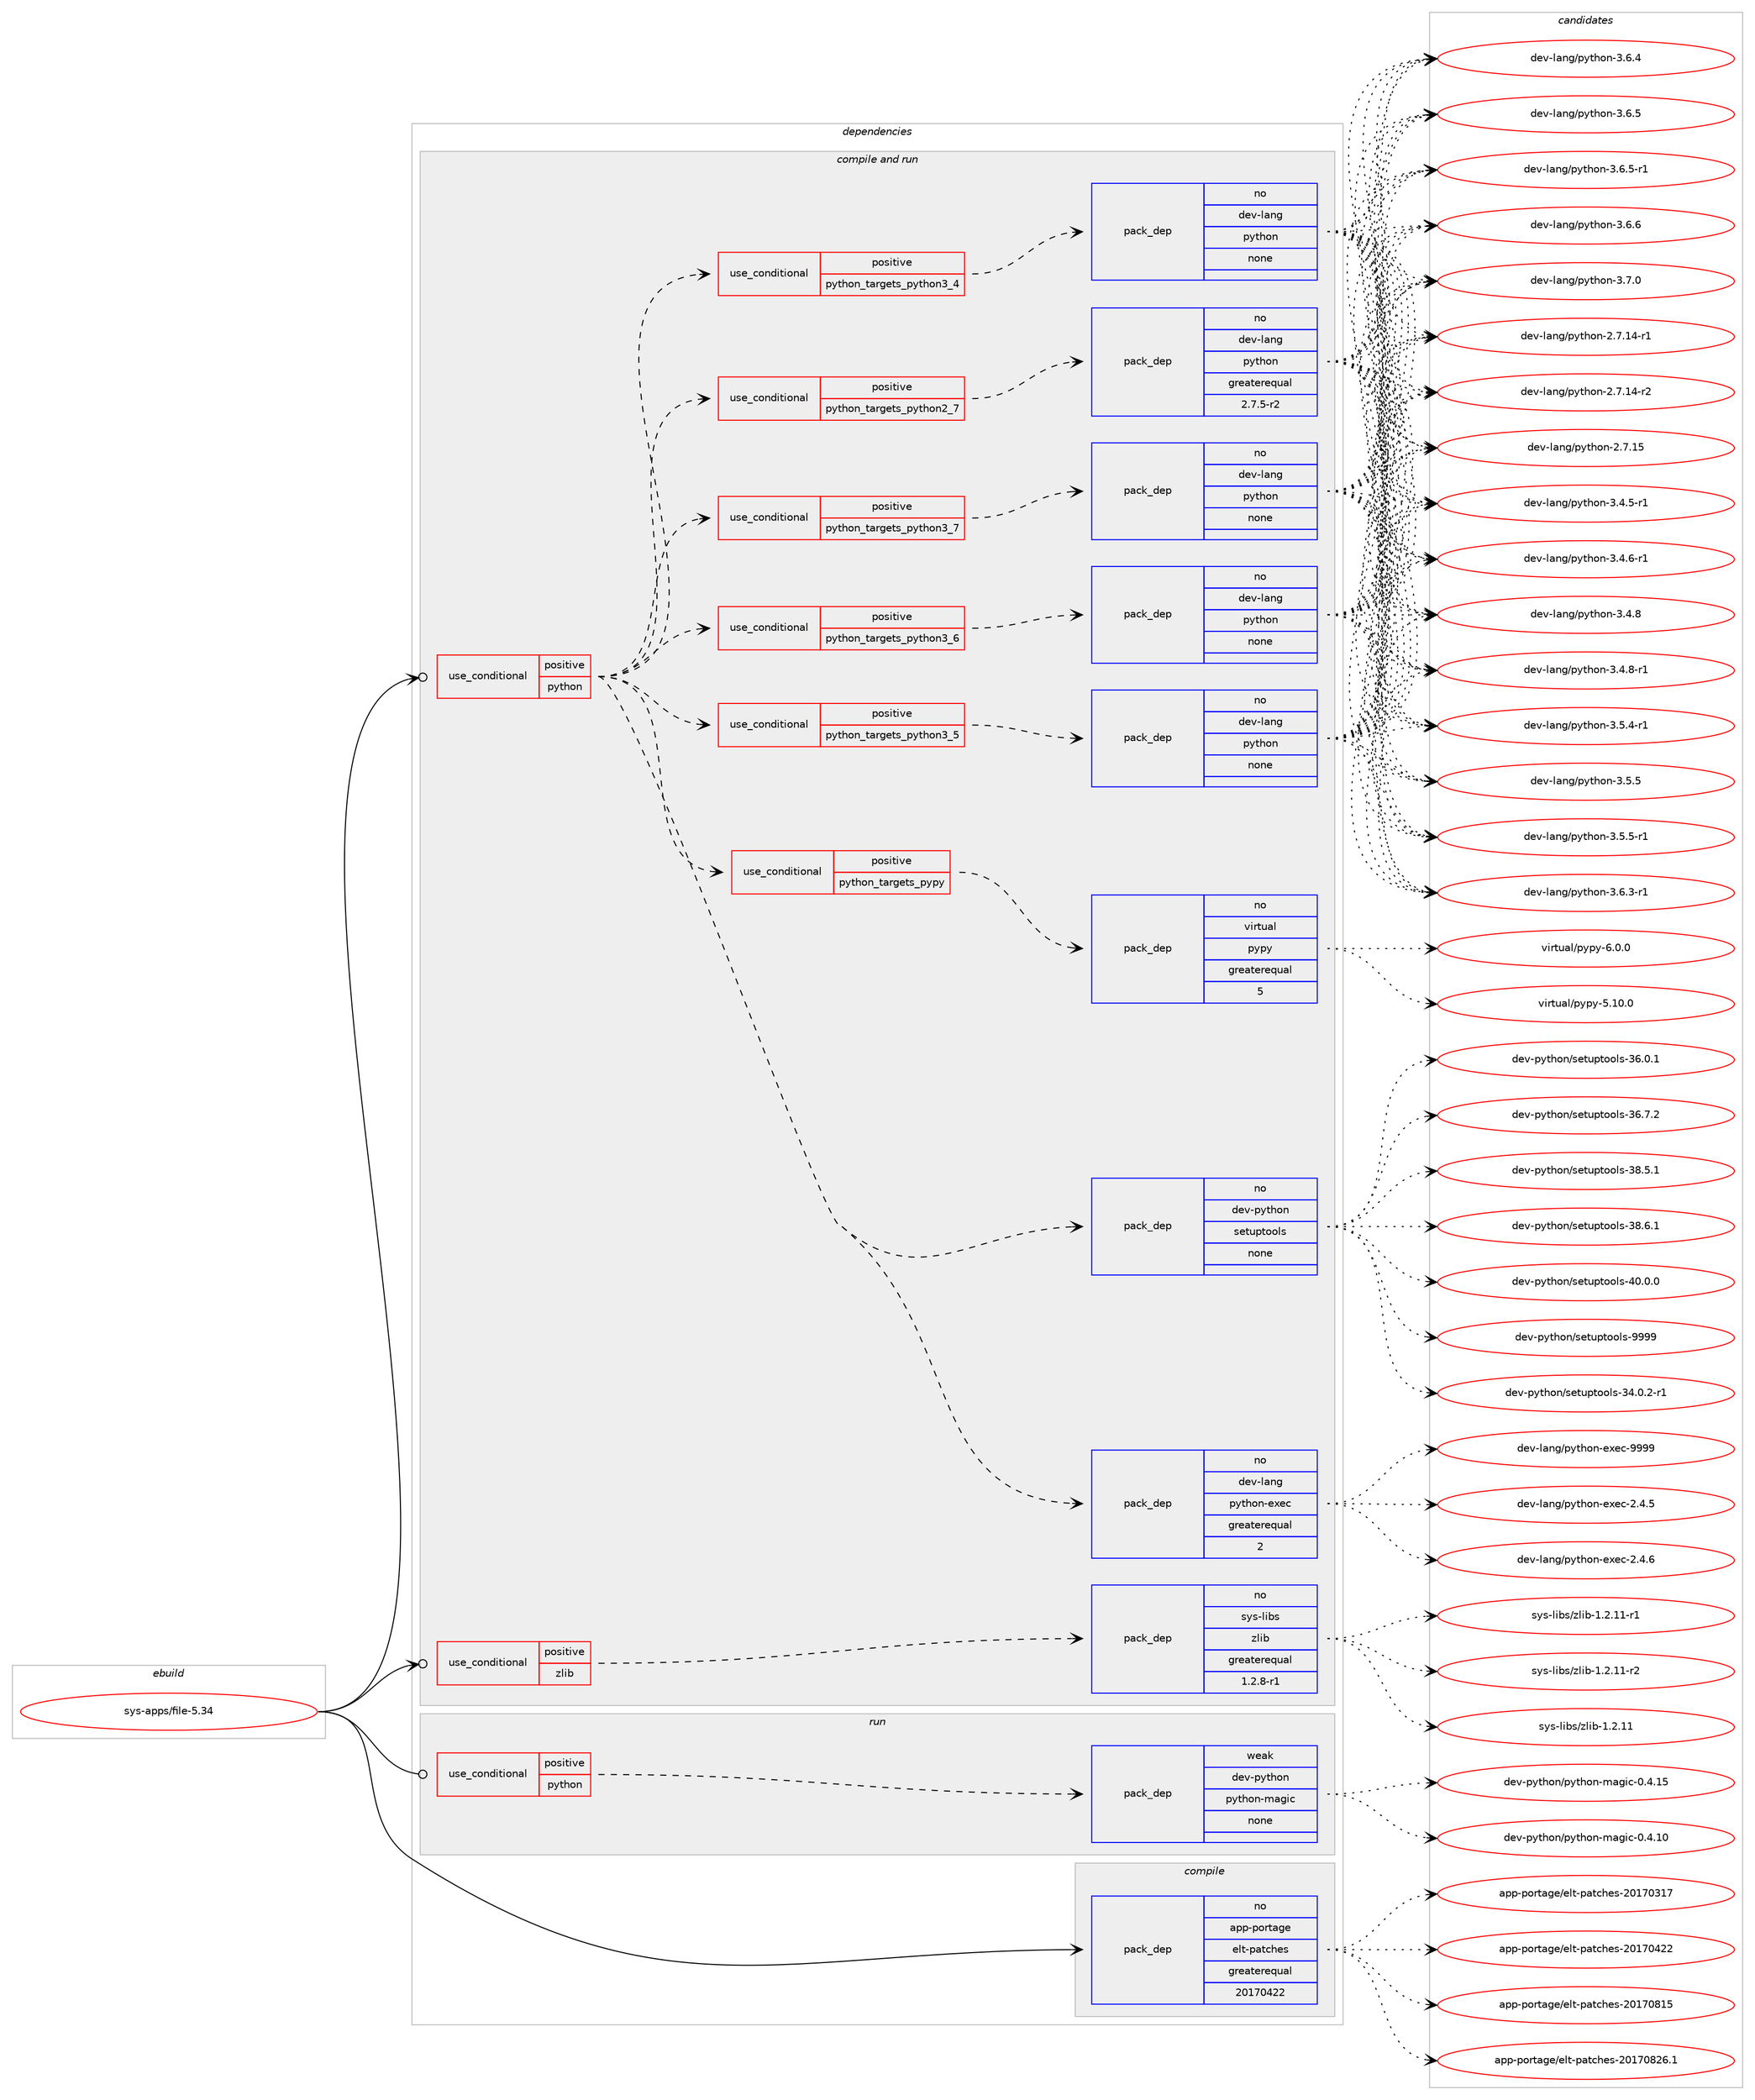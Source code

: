 digraph prolog {

# *************
# Graph options
# *************

newrank=true;
concentrate=true;
compound=true;
graph [rankdir=LR,fontname=Helvetica,fontsize=10,ranksep=1.5];#, ranksep=2.5, nodesep=0.2];
edge  [arrowhead=vee];
node  [fontname=Helvetica,fontsize=10];

# **********
# The ebuild
# **********

subgraph cluster_leftcol {
color=gray;
rank=same;
label=<<i>ebuild</i>>;
id [label="sys-apps/file-5.34", color=red, width=4, href="../sys-apps/file-5.34.svg"];
}

# ****************
# The dependencies
# ****************

subgraph cluster_midcol {
color=gray;
label=<<i>dependencies</i>>;
subgraph cluster_compile {
fillcolor="#eeeeee";
style=filled;
label=<<i>compile</i>>;
subgraph pack2005 {
dependency2363 [label=<<TABLE BORDER="0" CELLBORDER="1" CELLSPACING="0" CELLPADDING="4" WIDTH="220"><TR><TD ROWSPAN="6" CELLPADDING="30">pack_dep</TD></TR><TR><TD WIDTH="110">no</TD></TR><TR><TD>app-portage</TD></TR><TR><TD>elt-patches</TD></TR><TR><TD>greaterequal</TD></TR><TR><TD>20170422</TD></TR></TABLE>>, shape=none, color=blue];
}
id:e -> dependency2363:w [weight=20,style="solid",arrowhead="vee"];
}
subgraph cluster_compileandrun {
fillcolor="#eeeeee";
style=filled;
label=<<i>compile and run</i>>;
subgraph cond322 {
dependency2364 [label=<<TABLE BORDER="0" CELLBORDER="1" CELLSPACING="0" CELLPADDING="4"><TR><TD ROWSPAN="3" CELLPADDING="10">use_conditional</TD></TR><TR><TD>positive</TD></TR><TR><TD>python</TD></TR></TABLE>>, shape=none, color=red];
subgraph cond323 {
dependency2365 [label=<<TABLE BORDER="0" CELLBORDER="1" CELLSPACING="0" CELLPADDING="4"><TR><TD ROWSPAN="3" CELLPADDING="10">use_conditional</TD></TR><TR><TD>positive</TD></TR><TR><TD>python_targets_pypy</TD></TR></TABLE>>, shape=none, color=red];
subgraph pack2006 {
dependency2366 [label=<<TABLE BORDER="0" CELLBORDER="1" CELLSPACING="0" CELLPADDING="4" WIDTH="220"><TR><TD ROWSPAN="6" CELLPADDING="30">pack_dep</TD></TR><TR><TD WIDTH="110">no</TD></TR><TR><TD>virtual</TD></TR><TR><TD>pypy</TD></TR><TR><TD>greaterequal</TD></TR><TR><TD>5</TD></TR></TABLE>>, shape=none, color=blue];
}
dependency2365:e -> dependency2366:w [weight=20,style="dashed",arrowhead="vee"];
}
dependency2364:e -> dependency2365:w [weight=20,style="dashed",arrowhead="vee"];
subgraph cond324 {
dependency2367 [label=<<TABLE BORDER="0" CELLBORDER="1" CELLSPACING="0" CELLPADDING="4"><TR><TD ROWSPAN="3" CELLPADDING="10">use_conditional</TD></TR><TR><TD>positive</TD></TR><TR><TD>python_targets_python2_7</TD></TR></TABLE>>, shape=none, color=red];
subgraph pack2007 {
dependency2368 [label=<<TABLE BORDER="0" CELLBORDER="1" CELLSPACING="0" CELLPADDING="4" WIDTH="220"><TR><TD ROWSPAN="6" CELLPADDING="30">pack_dep</TD></TR><TR><TD WIDTH="110">no</TD></TR><TR><TD>dev-lang</TD></TR><TR><TD>python</TD></TR><TR><TD>greaterequal</TD></TR><TR><TD>2.7.5-r2</TD></TR></TABLE>>, shape=none, color=blue];
}
dependency2367:e -> dependency2368:w [weight=20,style="dashed",arrowhead="vee"];
}
dependency2364:e -> dependency2367:w [weight=20,style="dashed",arrowhead="vee"];
subgraph cond325 {
dependency2369 [label=<<TABLE BORDER="0" CELLBORDER="1" CELLSPACING="0" CELLPADDING="4"><TR><TD ROWSPAN="3" CELLPADDING="10">use_conditional</TD></TR><TR><TD>positive</TD></TR><TR><TD>python_targets_python3_4</TD></TR></TABLE>>, shape=none, color=red];
subgraph pack2008 {
dependency2370 [label=<<TABLE BORDER="0" CELLBORDER="1" CELLSPACING="0" CELLPADDING="4" WIDTH="220"><TR><TD ROWSPAN="6" CELLPADDING="30">pack_dep</TD></TR><TR><TD WIDTH="110">no</TD></TR><TR><TD>dev-lang</TD></TR><TR><TD>python</TD></TR><TR><TD>none</TD></TR><TR><TD></TD></TR></TABLE>>, shape=none, color=blue];
}
dependency2369:e -> dependency2370:w [weight=20,style="dashed",arrowhead="vee"];
}
dependency2364:e -> dependency2369:w [weight=20,style="dashed",arrowhead="vee"];
subgraph cond326 {
dependency2371 [label=<<TABLE BORDER="0" CELLBORDER="1" CELLSPACING="0" CELLPADDING="4"><TR><TD ROWSPAN="3" CELLPADDING="10">use_conditional</TD></TR><TR><TD>positive</TD></TR><TR><TD>python_targets_python3_5</TD></TR></TABLE>>, shape=none, color=red];
subgraph pack2009 {
dependency2372 [label=<<TABLE BORDER="0" CELLBORDER="1" CELLSPACING="0" CELLPADDING="4" WIDTH="220"><TR><TD ROWSPAN="6" CELLPADDING="30">pack_dep</TD></TR><TR><TD WIDTH="110">no</TD></TR><TR><TD>dev-lang</TD></TR><TR><TD>python</TD></TR><TR><TD>none</TD></TR><TR><TD></TD></TR></TABLE>>, shape=none, color=blue];
}
dependency2371:e -> dependency2372:w [weight=20,style="dashed",arrowhead="vee"];
}
dependency2364:e -> dependency2371:w [weight=20,style="dashed",arrowhead="vee"];
subgraph cond327 {
dependency2373 [label=<<TABLE BORDER="0" CELLBORDER="1" CELLSPACING="0" CELLPADDING="4"><TR><TD ROWSPAN="3" CELLPADDING="10">use_conditional</TD></TR><TR><TD>positive</TD></TR><TR><TD>python_targets_python3_6</TD></TR></TABLE>>, shape=none, color=red];
subgraph pack2010 {
dependency2374 [label=<<TABLE BORDER="0" CELLBORDER="1" CELLSPACING="0" CELLPADDING="4" WIDTH="220"><TR><TD ROWSPAN="6" CELLPADDING="30">pack_dep</TD></TR><TR><TD WIDTH="110">no</TD></TR><TR><TD>dev-lang</TD></TR><TR><TD>python</TD></TR><TR><TD>none</TD></TR><TR><TD></TD></TR></TABLE>>, shape=none, color=blue];
}
dependency2373:e -> dependency2374:w [weight=20,style="dashed",arrowhead="vee"];
}
dependency2364:e -> dependency2373:w [weight=20,style="dashed",arrowhead="vee"];
subgraph cond328 {
dependency2375 [label=<<TABLE BORDER="0" CELLBORDER="1" CELLSPACING="0" CELLPADDING="4"><TR><TD ROWSPAN="3" CELLPADDING="10">use_conditional</TD></TR><TR><TD>positive</TD></TR><TR><TD>python_targets_python3_7</TD></TR></TABLE>>, shape=none, color=red];
subgraph pack2011 {
dependency2376 [label=<<TABLE BORDER="0" CELLBORDER="1" CELLSPACING="0" CELLPADDING="4" WIDTH="220"><TR><TD ROWSPAN="6" CELLPADDING="30">pack_dep</TD></TR><TR><TD WIDTH="110">no</TD></TR><TR><TD>dev-lang</TD></TR><TR><TD>python</TD></TR><TR><TD>none</TD></TR><TR><TD></TD></TR></TABLE>>, shape=none, color=blue];
}
dependency2375:e -> dependency2376:w [weight=20,style="dashed",arrowhead="vee"];
}
dependency2364:e -> dependency2375:w [weight=20,style="dashed",arrowhead="vee"];
subgraph pack2012 {
dependency2377 [label=<<TABLE BORDER="0" CELLBORDER="1" CELLSPACING="0" CELLPADDING="4" WIDTH="220"><TR><TD ROWSPAN="6" CELLPADDING="30">pack_dep</TD></TR><TR><TD WIDTH="110">no</TD></TR><TR><TD>dev-lang</TD></TR><TR><TD>python-exec</TD></TR><TR><TD>greaterequal</TD></TR><TR><TD>2</TD></TR></TABLE>>, shape=none, color=blue];
}
dependency2364:e -> dependency2377:w [weight=20,style="dashed",arrowhead="vee"];
subgraph pack2013 {
dependency2378 [label=<<TABLE BORDER="0" CELLBORDER="1" CELLSPACING="0" CELLPADDING="4" WIDTH="220"><TR><TD ROWSPAN="6" CELLPADDING="30">pack_dep</TD></TR><TR><TD WIDTH="110">no</TD></TR><TR><TD>dev-python</TD></TR><TR><TD>setuptools</TD></TR><TR><TD>none</TD></TR><TR><TD></TD></TR></TABLE>>, shape=none, color=blue];
}
dependency2364:e -> dependency2378:w [weight=20,style="dashed",arrowhead="vee"];
}
id:e -> dependency2364:w [weight=20,style="solid",arrowhead="odotvee"];
subgraph cond329 {
dependency2379 [label=<<TABLE BORDER="0" CELLBORDER="1" CELLSPACING="0" CELLPADDING="4"><TR><TD ROWSPAN="3" CELLPADDING="10">use_conditional</TD></TR><TR><TD>positive</TD></TR><TR><TD>zlib</TD></TR></TABLE>>, shape=none, color=red];
subgraph pack2014 {
dependency2380 [label=<<TABLE BORDER="0" CELLBORDER="1" CELLSPACING="0" CELLPADDING="4" WIDTH="220"><TR><TD ROWSPAN="6" CELLPADDING="30">pack_dep</TD></TR><TR><TD WIDTH="110">no</TD></TR><TR><TD>sys-libs</TD></TR><TR><TD>zlib</TD></TR><TR><TD>greaterequal</TD></TR><TR><TD>1.2.8-r1</TD></TR></TABLE>>, shape=none, color=blue];
}
dependency2379:e -> dependency2380:w [weight=20,style="dashed",arrowhead="vee"];
}
id:e -> dependency2379:w [weight=20,style="solid",arrowhead="odotvee"];
}
subgraph cluster_run {
fillcolor="#eeeeee";
style=filled;
label=<<i>run</i>>;
subgraph cond330 {
dependency2381 [label=<<TABLE BORDER="0" CELLBORDER="1" CELLSPACING="0" CELLPADDING="4"><TR><TD ROWSPAN="3" CELLPADDING="10">use_conditional</TD></TR><TR><TD>positive</TD></TR><TR><TD>python</TD></TR></TABLE>>, shape=none, color=red];
subgraph pack2015 {
dependency2382 [label=<<TABLE BORDER="0" CELLBORDER="1" CELLSPACING="0" CELLPADDING="4" WIDTH="220"><TR><TD ROWSPAN="6" CELLPADDING="30">pack_dep</TD></TR><TR><TD WIDTH="110">weak</TD></TR><TR><TD>dev-python</TD></TR><TR><TD>python-magic</TD></TR><TR><TD>none</TD></TR><TR><TD></TD></TR></TABLE>>, shape=none, color=blue];
}
dependency2381:e -> dependency2382:w [weight=20,style="dashed",arrowhead="vee"];
}
id:e -> dependency2381:w [weight=20,style="solid",arrowhead="odot"];
}
}

# **************
# The candidates
# **************

subgraph cluster_choices {
rank=same;
color=gray;
label=<<i>candidates</i>>;

subgraph choice2005 {
color=black;
nodesep=1;
choice97112112451121111141169710310147101108116451129711699104101115455048495548514955 [label="app-portage/elt-patches-20170317", color=red, width=4,href="../app-portage/elt-patches-20170317.svg"];
choice97112112451121111141169710310147101108116451129711699104101115455048495548525050 [label="app-portage/elt-patches-20170422", color=red, width=4,href="../app-portage/elt-patches-20170422.svg"];
choice97112112451121111141169710310147101108116451129711699104101115455048495548564953 [label="app-portage/elt-patches-20170815", color=red, width=4,href="../app-portage/elt-patches-20170815.svg"];
choice971121124511211111411697103101471011081164511297116991041011154550484955485650544649 [label="app-portage/elt-patches-20170826.1", color=red, width=4,href="../app-portage/elt-patches-20170826.1.svg"];
dependency2363:e -> choice97112112451121111141169710310147101108116451129711699104101115455048495548514955:w [style=dotted,weight="100"];
dependency2363:e -> choice97112112451121111141169710310147101108116451129711699104101115455048495548525050:w [style=dotted,weight="100"];
dependency2363:e -> choice97112112451121111141169710310147101108116451129711699104101115455048495548564953:w [style=dotted,weight="100"];
dependency2363:e -> choice971121124511211111411697103101471011081164511297116991041011154550484955485650544649:w [style=dotted,weight="100"];
}
subgraph choice2006 {
color=black;
nodesep=1;
choice118105114116117971084711212111212145534649484648 [label="virtual/pypy-5.10.0", color=red, width=4,href="../virtual/pypy-5.10.0.svg"];
choice1181051141161179710847112121112121455446484648 [label="virtual/pypy-6.0.0", color=red, width=4,href="../virtual/pypy-6.0.0.svg"];
dependency2366:e -> choice118105114116117971084711212111212145534649484648:w [style=dotted,weight="100"];
dependency2366:e -> choice1181051141161179710847112121112121455446484648:w [style=dotted,weight="100"];
}
subgraph choice2007 {
color=black;
nodesep=1;
choice100101118451089711010347112121116104111110455046554649524511449 [label="dev-lang/python-2.7.14-r1", color=red, width=4,href="../dev-lang/python-2.7.14-r1.svg"];
choice100101118451089711010347112121116104111110455046554649524511450 [label="dev-lang/python-2.7.14-r2", color=red, width=4,href="../dev-lang/python-2.7.14-r2.svg"];
choice10010111845108971101034711212111610411111045504655464953 [label="dev-lang/python-2.7.15", color=red, width=4,href="../dev-lang/python-2.7.15.svg"];
choice1001011184510897110103471121211161041111104551465246534511449 [label="dev-lang/python-3.4.5-r1", color=red, width=4,href="../dev-lang/python-3.4.5-r1.svg"];
choice1001011184510897110103471121211161041111104551465246544511449 [label="dev-lang/python-3.4.6-r1", color=red, width=4,href="../dev-lang/python-3.4.6-r1.svg"];
choice100101118451089711010347112121116104111110455146524656 [label="dev-lang/python-3.4.8", color=red, width=4,href="../dev-lang/python-3.4.8.svg"];
choice1001011184510897110103471121211161041111104551465246564511449 [label="dev-lang/python-3.4.8-r1", color=red, width=4,href="../dev-lang/python-3.4.8-r1.svg"];
choice1001011184510897110103471121211161041111104551465346524511449 [label="dev-lang/python-3.5.4-r1", color=red, width=4,href="../dev-lang/python-3.5.4-r1.svg"];
choice100101118451089711010347112121116104111110455146534653 [label="dev-lang/python-3.5.5", color=red, width=4,href="../dev-lang/python-3.5.5.svg"];
choice1001011184510897110103471121211161041111104551465346534511449 [label="dev-lang/python-3.5.5-r1", color=red, width=4,href="../dev-lang/python-3.5.5-r1.svg"];
choice1001011184510897110103471121211161041111104551465446514511449 [label="dev-lang/python-3.6.3-r1", color=red, width=4,href="../dev-lang/python-3.6.3-r1.svg"];
choice100101118451089711010347112121116104111110455146544652 [label="dev-lang/python-3.6.4", color=red, width=4,href="../dev-lang/python-3.6.4.svg"];
choice100101118451089711010347112121116104111110455146544653 [label="dev-lang/python-3.6.5", color=red, width=4,href="../dev-lang/python-3.6.5.svg"];
choice1001011184510897110103471121211161041111104551465446534511449 [label="dev-lang/python-3.6.5-r1", color=red, width=4,href="../dev-lang/python-3.6.5-r1.svg"];
choice100101118451089711010347112121116104111110455146544654 [label="dev-lang/python-3.6.6", color=red, width=4,href="../dev-lang/python-3.6.6.svg"];
choice100101118451089711010347112121116104111110455146554648 [label="dev-lang/python-3.7.0", color=red, width=4,href="../dev-lang/python-3.7.0.svg"];
dependency2368:e -> choice100101118451089711010347112121116104111110455046554649524511449:w [style=dotted,weight="100"];
dependency2368:e -> choice100101118451089711010347112121116104111110455046554649524511450:w [style=dotted,weight="100"];
dependency2368:e -> choice10010111845108971101034711212111610411111045504655464953:w [style=dotted,weight="100"];
dependency2368:e -> choice1001011184510897110103471121211161041111104551465246534511449:w [style=dotted,weight="100"];
dependency2368:e -> choice1001011184510897110103471121211161041111104551465246544511449:w [style=dotted,weight="100"];
dependency2368:e -> choice100101118451089711010347112121116104111110455146524656:w [style=dotted,weight="100"];
dependency2368:e -> choice1001011184510897110103471121211161041111104551465246564511449:w [style=dotted,weight="100"];
dependency2368:e -> choice1001011184510897110103471121211161041111104551465346524511449:w [style=dotted,weight="100"];
dependency2368:e -> choice100101118451089711010347112121116104111110455146534653:w [style=dotted,weight="100"];
dependency2368:e -> choice1001011184510897110103471121211161041111104551465346534511449:w [style=dotted,weight="100"];
dependency2368:e -> choice1001011184510897110103471121211161041111104551465446514511449:w [style=dotted,weight="100"];
dependency2368:e -> choice100101118451089711010347112121116104111110455146544652:w [style=dotted,weight="100"];
dependency2368:e -> choice100101118451089711010347112121116104111110455146544653:w [style=dotted,weight="100"];
dependency2368:e -> choice1001011184510897110103471121211161041111104551465446534511449:w [style=dotted,weight="100"];
dependency2368:e -> choice100101118451089711010347112121116104111110455146544654:w [style=dotted,weight="100"];
dependency2368:e -> choice100101118451089711010347112121116104111110455146554648:w [style=dotted,weight="100"];
}
subgraph choice2008 {
color=black;
nodesep=1;
choice100101118451089711010347112121116104111110455046554649524511449 [label="dev-lang/python-2.7.14-r1", color=red, width=4,href="../dev-lang/python-2.7.14-r1.svg"];
choice100101118451089711010347112121116104111110455046554649524511450 [label="dev-lang/python-2.7.14-r2", color=red, width=4,href="../dev-lang/python-2.7.14-r2.svg"];
choice10010111845108971101034711212111610411111045504655464953 [label="dev-lang/python-2.7.15", color=red, width=4,href="../dev-lang/python-2.7.15.svg"];
choice1001011184510897110103471121211161041111104551465246534511449 [label="dev-lang/python-3.4.5-r1", color=red, width=4,href="../dev-lang/python-3.4.5-r1.svg"];
choice1001011184510897110103471121211161041111104551465246544511449 [label="dev-lang/python-3.4.6-r1", color=red, width=4,href="../dev-lang/python-3.4.6-r1.svg"];
choice100101118451089711010347112121116104111110455146524656 [label="dev-lang/python-3.4.8", color=red, width=4,href="../dev-lang/python-3.4.8.svg"];
choice1001011184510897110103471121211161041111104551465246564511449 [label="dev-lang/python-3.4.8-r1", color=red, width=4,href="../dev-lang/python-3.4.8-r1.svg"];
choice1001011184510897110103471121211161041111104551465346524511449 [label="dev-lang/python-3.5.4-r1", color=red, width=4,href="../dev-lang/python-3.5.4-r1.svg"];
choice100101118451089711010347112121116104111110455146534653 [label="dev-lang/python-3.5.5", color=red, width=4,href="../dev-lang/python-3.5.5.svg"];
choice1001011184510897110103471121211161041111104551465346534511449 [label="dev-lang/python-3.5.5-r1", color=red, width=4,href="../dev-lang/python-3.5.5-r1.svg"];
choice1001011184510897110103471121211161041111104551465446514511449 [label="dev-lang/python-3.6.3-r1", color=red, width=4,href="../dev-lang/python-3.6.3-r1.svg"];
choice100101118451089711010347112121116104111110455146544652 [label="dev-lang/python-3.6.4", color=red, width=4,href="../dev-lang/python-3.6.4.svg"];
choice100101118451089711010347112121116104111110455146544653 [label="dev-lang/python-3.6.5", color=red, width=4,href="../dev-lang/python-3.6.5.svg"];
choice1001011184510897110103471121211161041111104551465446534511449 [label="dev-lang/python-3.6.5-r1", color=red, width=4,href="../dev-lang/python-3.6.5-r1.svg"];
choice100101118451089711010347112121116104111110455146544654 [label="dev-lang/python-3.6.6", color=red, width=4,href="../dev-lang/python-3.6.6.svg"];
choice100101118451089711010347112121116104111110455146554648 [label="dev-lang/python-3.7.0", color=red, width=4,href="../dev-lang/python-3.7.0.svg"];
dependency2370:e -> choice100101118451089711010347112121116104111110455046554649524511449:w [style=dotted,weight="100"];
dependency2370:e -> choice100101118451089711010347112121116104111110455046554649524511450:w [style=dotted,weight="100"];
dependency2370:e -> choice10010111845108971101034711212111610411111045504655464953:w [style=dotted,weight="100"];
dependency2370:e -> choice1001011184510897110103471121211161041111104551465246534511449:w [style=dotted,weight="100"];
dependency2370:e -> choice1001011184510897110103471121211161041111104551465246544511449:w [style=dotted,weight="100"];
dependency2370:e -> choice100101118451089711010347112121116104111110455146524656:w [style=dotted,weight="100"];
dependency2370:e -> choice1001011184510897110103471121211161041111104551465246564511449:w [style=dotted,weight="100"];
dependency2370:e -> choice1001011184510897110103471121211161041111104551465346524511449:w [style=dotted,weight="100"];
dependency2370:e -> choice100101118451089711010347112121116104111110455146534653:w [style=dotted,weight="100"];
dependency2370:e -> choice1001011184510897110103471121211161041111104551465346534511449:w [style=dotted,weight="100"];
dependency2370:e -> choice1001011184510897110103471121211161041111104551465446514511449:w [style=dotted,weight="100"];
dependency2370:e -> choice100101118451089711010347112121116104111110455146544652:w [style=dotted,weight="100"];
dependency2370:e -> choice100101118451089711010347112121116104111110455146544653:w [style=dotted,weight="100"];
dependency2370:e -> choice1001011184510897110103471121211161041111104551465446534511449:w [style=dotted,weight="100"];
dependency2370:e -> choice100101118451089711010347112121116104111110455146544654:w [style=dotted,weight="100"];
dependency2370:e -> choice100101118451089711010347112121116104111110455146554648:w [style=dotted,weight="100"];
}
subgraph choice2009 {
color=black;
nodesep=1;
choice100101118451089711010347112121116104111110455046554649524511449 [label="dev-lang/python-2.7.14-r1", color=red, width=4,href="../dev-lang/python-2.7.14-r1.svg"];
choice100101118451089711010347112121116104111110455046554649524511450 [label="dev-lang/python-2.7.14-r2", color=red, width=4,href="../dev-lang/python-2.7.14-r2.svg"];
choice10010111845108971101034711212111610411111045504655464953 [label="dev-lang/python-2.7.15", color=red, width=4,href="../dev-lang/python-2.7.15.svg"];
choice1001011184510897110103471121211161041111104551465246534511449 [label="dev-lang/python-3.4.5-r1", color=red, width=4,href="../dev-lang/python-3.4.5-r1.svg"];
choice1001011184510897110103471121211161041111104551465246544511449 [label="dev-lang/python-3.4.6-r1", color=red, width=4,href="../dev-lang/python-3.4.6-r1.svg"];
choice100101118451089711010347112121116104111110455146524656 [label="dev-lang/python-3.4.8", color=red, width=4,href="../dev-lang/python-3.4.8.svg"];
choice1001011184510897110103471121211161041111104551465246564511449 [label="dev-lang/python-3.4.8-r1", color=red, width=4,href="../dev-lang/python-3.4.8-r1.svg"];
choice1001011184510897110103471121211161041111104551465346524511449 [label="dev-lang/python-3.5.4-r1", color=red, width=4,href="../dev-lang/python-3.5.4-r1.svg"];
choice100101118451089711010347112121116104111110455146534653 [label="dev-lang/python-3.5.5", color=red, width=4,href="../dev-lang/python-3.5.5.svg"];
choice1001011184510897110103471121211161041111104551465346534511449 [label="dev-lang/python-3.5.5-r1", color=red, width=4,href="../dev-lang/python-3.5.5-r1.svg"];
choice1001011184510897110103471121211161041111104551465446514511449 [label="dev-lang/python-3.6.3-r1", color=red, width=4,href="../dev-lang/python-3.6.3-r1.svg"];
choice100101118451089711010347112121116104111110455146544652 [label="dev-lang/python-3.6.4", color=red, width=4,href="../dev-lang/python-3.6.4.svg"];
choice100101118451089711010347112121116104111110455146544653 [label="dev-lang/python-3.6.5", color=red, width=4,href="../dev-lang/python-3.6.5.svg"];
choice1001011184510897110103471121211161041111104551465446534511449 [label="dev-lang/python-3.6.5-r1", color=red, width=4,href="../dev-lang/python-3.6.5-r1.svg"];
choice100101118451089711010347112121116104111110455146544654 [label="dev-lang/python-3.6.6", color=red, width=4,href="../dev-lang/python-3.6.6.svg"];
choice100101118451089711010347112121116104111110455146554648 [label="dev-lang/python-3.7.0", color=red, width=4,href="../dev-lang/python-3.7.0.svg"];
dependency2372:e -> choice100101118451089711010347112121116104111110455046554649524511449:w [style=dotted,weight="100"];
dependency2372:e -> choice100101118451089711010347112121116104111110455046554649524511450:w [style=dotted,weight="100"];
dependency2372:e -> choice10010111845108971101034711212111610411111045504655464953:w [style=dotted,weight="100"];
dependency2372:e -> choice1001011184510897110103471121211161041111104551465246534511449:w [style=dotted,weight="100"];
dependency2372:e -> choice1001011184510897110103471121211161041111104551465246544511449:w [style=dotted,weight="100"];
dependency2372:e -> choice100101118451089711010347112121116104111110455146524656:w [style=dotted,weight="100"];
dependency2372:e -> choice1001011184510897110103471121211161041111104551465246564511449:w [style=dotted,weight="100"];
dependency2372:e -> choice1001011184510897110103471121211161041111104551465346524511449:w [style=dotted,weight="100"];
dependency2372:e -> choice100101118451089711010347112121116104111110455146534653:w [style=dotted,weight="100"];
dependency2372:e -> choice1001011184510897110103471121211161041111104551465346534511449:w [style=dotted,weight="100"];
dependency2372:e -> choice1001011184510897110103471121211161041111104551465446514511449:w [style=dotted,weight="100"];
dependency2372:e -> choice100101118451089711010347112121116104111110455146544652:w [style=dotted,weight="100"];
dependency2372:e -> choice100101118451089711010347112121116104111110455146544653:w [style=dotted,weight="100"];
dependency2372:e -> choice1001011184510897110103471121211161041111104551465446534511449:w [style=dotted,weight="100"];
dependency2372:e -> choice100101118451089711010347112121116104111110455146544654:w [style=dotted,weight="100"];
dependency2372:e -> choice100101118451089711010347112121116104111110455146554648:w [style=dotted,weight="100"];
}
subgraph choice2010 {
color=black;
nodesep=1;
choice100101118451089711010347112121116104111110455046554649524511449 [label="dev-lang/python-2.7.14-r1", color=red, width=4,href="../dev-lang/python-2.7.14-r1.svg"];
choice100101118451089711010347112121116104111110455046554649524511450 [label="dev-lang/python-2.7.14-r2", color=red, width=4,href="../dev-lang/python-2.7.14-r2.svg"];
choice10010111845108971101034711212111610411111045504655464953 [label="dev-lang/python-2.7.15", color=red, width=4,href="../dev-lang/python-2.7.15.svg"];
choice1001011184510897110103471121211161041111104551465246534511449 [label="dev-lang/python-3.4.5-r1", color=red, width=4,href="../dev-lang/python-3.4.5-r1.svg"];
choice1001011184510897110103471121211161041111104551465246544511449 [label="dev-lang/python-3.4.6-r1", color=red, width=4,href="../dev-lang/python-3.4.6-r1.svg"];
choice100101118451089711010347112121116104111110455146524656 [label="dev-lang/python-3.4.8", color=red, width=4,href="../dev-lang/python-3.4.8.svg"];
choice1001011184510897110103471121211161041111104551465246564511449 [label="dev-lang/python-3.4.8-r1", color=red, width=4,href="../dev-lang/python-3.4.8-r1.svg"];
choice1001011184510897110103471121211161041111104551465346524511449 [label="dev-lang/python-3.5.4-r1", color=red, width=4,href="../dev-lang/python-3.5.4-r1.svg"];
choice100101118451089711010347112121116104111110455146534653 [label="dev-lang/python-3.5.5", color=red, width=4,href="../dev-lang/python-3.5.5.svg"];
choice1001011184510897110103471121211161041111104551465346534511449 [label="dev-lang/python-3.5.5-r1", color=red, width=4,href="../dev-lang/python-3.5.5-r1.svg"];
choice1001011184510897110103471121211161041111104551465446514511449 [label="dev-lang/python-3.6.3-r1", color=red, width=4,href="../dev-lang/python-3.6.3-r1.svg"];
choice100101118451089711010347112121116104111110455146544652 [label="dev-lang/python-3.6.4", color=red, width=4,href="../dev-lang/python-3.6.4.svg"];
choice100101118451089711010347112121116104111110455146544653 [label="dev-lang/python-3.6.5", color=red, width=4,href="../dev-lang/python-3.6.5.svg"];
choice1001011184510897110103471121211161041111104551465446534511449 [label="dev-lang/python-3.6.5-r1", color=red, width=4,href="../dev-lang/python-3.6.5-r1.svg"];
choice100101118451089711010347112121116104111110455146544654 [label="dev-lang/python-3.6.6", color=red, width=4,href="../dev-lang/python-3.6.6.svg"];
choice100101118451089711010347112121116104111110455146554648 [label="dev-lang/python-3.7.0", color=red, width=4,href="../dev-lang/python-3.7.0.svg"];
dependency2374:e -> choice100101118451089711010347112121116104111110455046554649524511449:w [style=dotted,weight="100"];
dependency2374:e -> choice100101118451089711010347112121116104111110455046554649524511450:w [style=dotted,weight="100"];
dependency2374:e -> choice10010111845108971101034711212111610411111045504655464953:w [style=dotted,weight="100"];
dependency2374:e -> choice1001011184510897110103471121211161041111104551465246534511449:w [style=dotted,weight="100"];
dependency2374:e -> choice1001011184510897110103471121211161041111104551465246544511449:w [style=dotted,weight="100"];
dependency2374:e -> choice100101118451089711010347112121116104111110455146524656:w [style=dotted,weight="100"];
dependency2374:e -> choice1001011184510897110103471121211161041111104551465246564511449:w [style=dotted,weight="100"];
dependency2374:e -> choice1001011184510897110103471121211161041111104551465346524511449:w [style=dotted,weight="100"];
dependency2374:e -> choice100101118451089711010347112121116104111110455146534653:w [style=dotted,weight="100"];
dependency2374:e -> choice1001011184510897110103471121211161041111104551465346534511449:w [style=dotted,weight="100"];
dependency2374:e -> choice1001011184510897110103471121211161041111104551465446514511449:w [style=dotted,weight="100"];
dependency2374:e -> choice100101118451089711010347112121116104111110455146544652:w [style=dotted,weight="100"];
dependency2374:e -> choice100101118451089711010347112121116104111110455146544653:w [style=dotted,weight="100"];
dependency2374:e -> choice1001011184510897110103471121211161041111104551465446534511449:w [style=dotted,weight="100"];
dependency2374:e -> choice100101118451089711010347112121116104111110455146544654:w [style=dotted,weight="100"];
dependency2374:e -> choice100101118451089711010347112121116104111110455146554648:w [style=dotted,weight="100"];
}
subgraph choice2011 {
color=black;
nodesep=1;
choice100101118451089711010347112121116104111110455046554649524511449 [label="dev-lang/python-2.7.14-r1", color=red, width=4,href="../dev-lang/python-2.7.14-r1.svg"];
choice100101118451089711010347112121116104111110455046554649524511450 [label="dev-lang/python-2.7.14-r2", color=red, width=4,href="../dev-lang/python-2.7.14-r2.svg"];
choice10010111845108971101034711212111610411111045504655464953 [label="dev-lang/python-2.7.15", color=red, width=4,href="../dev-lang/python-2.7.15.svg"];
choice1001011184510897110103471121211161041111104551465246534511449 [label="dev-lang/python-3.4.5-r1", color=red, width=4,href="../dev-lang/python-3.4.5-r1.svg"];
choice1001011184510897110103471121211161041111104551465246544511449 [label="dev-lang/python-3.4.6-r1", color=red, width=4,href="../dev-lang/python-3.4.6-r1.svg"];
choice100101118451089711010347112121116104111110455146524656 [label="dev-lang/python-3.4.8", color=red, width=4,href="../dev-lang/python-3.4.8.svg"];
choice1001011184510897110103471121211161041111104551465246564511449 [label="dev-lang/python-3.4.8-r1", color=red, width=4,href="../dev-lang/python-3.4.8-r1.svg"];
choice1001011184510897110103471121211161041111104551465346524511449 [label="dev-lang/python-3.5.4-r1", color=red, width=4,href="../dev-lang/python-3.5.4-r1.svg"];
choice100101118451089711010347112121116104111110455146534653 [label="dev-lang/python-3.5.5", color=red, width=4,href="../dev-lang/python-3.5.5.svg"];
choice1001011184510897110103471121211161041111104551465346534511449 [label="dev-lang/python-3.5.5-r1", color=red, width=4,href="../dev-lang/python-3.5.5-r1.svg"];
choice1001011184510897110103471121211161041111104551465446514511449 [label="dev-lang/python-3.6.3-r1", color=red, width=4,href="../dev-lang/python-3.6.3-r1.svg"];
choice100101118451089711010347112121116104111110455146544652 [label="dev-lang/python-3.6.4", color=red, width=4,href="../dev-lang/python-3.6.4.svg"];
choice100101118451089711010347112121116104111110455146544653 [label="dev-lang/python-3.6.5", color=red, width=4,href="../dev-lang/python-3.6.5.svg"];
choice1001011184510897110103471121211161041111104551465446534511449 [label="dev-lang/python-3.6.5-r1", color=red, width=4,href="../dev-lang/python-3.6.5-r1.svg"];
choice100101118451089711010347112121116104111110455146544654 [label="dev-lang/python-3.6.6", color=red, width=4,href="../dev-lang/python-3.6.6.svg"];
choice100101118451089711010347112121116104111110455146554648 [label="dev-lang/python-3.7.0", color=red, width=4,href="../dev-lang/python-3.7.0.svg"];
dependency2376:e -> choice100101118451089711010347112121116104111110455046554649524511449:w [style=dotted,weight="100"];
dependency2376:e -> choice100101118451089711010347112121116104111110455046554649524511450:w [style=dotted,weight="100"];
dependency2376:e -> choice10010111845108971101034711212111610411111045504655464953:w [style=dotted,weight="100"];
dependency2376:e -> choice1001011184510897110103471121211161041111104551465246534511449:w [style=dotted,weight="100"];
dependency2376:e -> choice1001011184510897110103471121211161041111104551465246544511449:w [style=dotted,weight="100"];
dependency2376:e -> choice100101118451089711010347112121116104111110455146524656:w [style=dotted,weight="100"];
dependency2376:e -> choice1001011184510897110103471121211161041111104551465246564511449:w [style=dotted,weight="100"];
dependency2376:e -> choice1001011184510897110103471121211161041111104551465346524511449:w [style=dotted,weight="100"];
dependency2376:e -> choice100101118451089711010347112121116104111110455146534653:w [style=dotted,weight="100"];
dependency2376:e -> choice1001011184510897110103471121211161041111104551465346534511449:w [style=dotted,weight="100"];
dependency2376:e -> choice1001011184510897110103471121211161041111104551465446514511449:w [style=dotted,weight="100"];
dependency2376:e -> choice100101118451089711010347112121116104111110455146544652:w [style=dotted,weight="100"];
dependency2376:e -> choice100101118451089711010347112121116104111110455146544653:w [style=dotted,weight="100"];
dependency2376:e -> choice1001011184510897110103471121211161041111104551465446534511449:w [style=dotted,weight="100"];
dependency2376:e -> choice100101118451089711010347112121116104111110455146544654:w [style=dotted,weight="100"];
dependency2376:e -> choice100101118451089711010347112121116104111110455146554648:w [style=dotted,weight="100"];
}
subgraph choice2012 {
color=black;
nodesep=1;
choice1001011184510897110103471121211161041111104510112010199455046524653 [label="dev-lang/python-exec-2.4.5", color=red, width=4,href="../dev-lang/python-exec-2.4.5.svg"];
choice1001011184510897110103471121211161041111104510112010199455046524654 [label="dev-lang/python-exec-2.4.6", color=red, width=4,href="../dev-lang/python-exec-2.4.6.svg"];
choice10010111845108971101034711212111610411111045101120101994557575757 [label="dev-lang/python-exec-9999", color=red, width=4,href="../dev-lang/python-exec-9999.svg"];
dependency2377:e -> choice1001011184510897110103471121211161041111104510112010199455046524653:w [style=dotted,weight="100"];
dependency2377:e -> choice1001011184510897110103471121211161041111104510112010199455046524654:w [style=dotted,weight="100"];
dependency2377:e -> choice10010111845108971101034711212111610411111045101120101994557575757:w [style=dotted,weight="100"];
}
subgraph choice2013 {
color=black;
nodesep=1;
choice1001011184511212111610411111047115101116117112116111111108115455152464846504511449 [label="dev-python/setuptools-34.0.2-r1", color=red, width=4,href="../dev-python/setuptools-34.0.2-r1.svg"];
choice100101118451121211161041111104711510111611711211611111110811545515446484649 [label="dev-python/setuptools-36.0.1", color=red, width=4,href="../dev-python/setuptools-36.0.1.svg"];
choice100101118451121211161041111104711510111611711211611111110811545515446554650 [label="dev-python/setuptools-36.7.2", color=red, width=4,href="../dev-python/setuptools-36.7.2.svg"];
choice100101118451121211161041111104711510111611711211611111110811545515646534649 [label="dev-python/setuptools-38.5.1", color=red, width=4,href="../dev-python/setuptools-38.5.1.svg"];
choice100101118451121211161041111104711510111611711211611111110811545515646544649 [label="dev-python/setuptools-38.6.1", color=red, width=4,href="../dev-python/setuptools-38.6.1.svg"];
choice100101118451121211161041111104711510111611711211611111110811545524846484648 [label="dev-python/setuptools-40.0.0", color=red, width=4,href="../dev-python/setuptools-40.0.0.svg"];
choice10010111845112121116104111110471151011161171121161111111081154557575757 [label="dev-python/setuptools-9999", color=red, width=4,href="../dev-python/setuptools-9999.svg"];
dependency2378:e -> choice1001011184511212111610411111047115101116117112116111111108115455152464846504511449:w [style=dotted,weight="100"];
dependency2378:e -> choice100101118451121211161041111104711510111611711211611111110811545515446484649:w [style=dotted,weight="100"];
dependency2378:e -> choice100101118451121211161041111104711510111611711211611111110811545515446554650:w [style=dotted,weight="100"];
dependency2378:e -> choice100101118451121211161041111104711510111611711211611111110811545515646534649:w [style=dotted,weight="100"];
dependency2378:e -> choice100101118451121211161041111104711510111611711211611111110811545515646544649:w [style=dotted,weight="100"];
dependency2378:e -> choice100101118451121211161041111104711510111611711211611111110811545524846484648:w [style=dotted,weight="100"];
dependency2378:e -> choice10010111845112121116104111110471151011161171121161111111081154557575757:w [style=dotted,weight="100"];
}
subgraph choice2014 {
color=black;
nodesep=1;
choice1151211154510810598115471221081059845494650464949 [label="sys-libs/zlib-1.2.11", color=red, width=4,href="../sys-libs/zlib-1.2.11.svg"];
choice11512111545108105981154712210810598454946504649494511449 [label="sys-libs/zlib-1.2.11-r1", color=red, width=4,href="../sys-libs/zlib-1.2.11-r1.svg"];
choice11512111545108105981154712210810598454946504649494511450 [label="sys-libs/zlib-1.2.11-r2", color=red, width=4,href="../sys-libs/zlib-1.2.11-r2.svg"];
dependency2380:e -> choice1151211154510810598115471221081059845494650464949:w [style=dotted,weight="100"];
dependency2380:e -> choice11512111545108105981154712210810598454946504649494511449:w [style=dotted,weight="100"];
dependency2380:e -> choice11512111545108105981154712210810598454946504649494511450:w [style=dotted,weight="100"];
}
subgraph choice2015 {
color=black;
nodesep=1;
choice100101118451121211161041111104711212111610411111045109971031059945484652464948 [label="dev-python/python-magic-0.4.10", color=red, width=4,href="../dev-python/python-magic-0.4.10.svg"];
choice100101118451121211161041111104711212111610411111045109971031059945484652464953 [label="dev-python/python-magic-0.4.15", color=red, width=4,href="../dev-python/python-magic-0.4.15.svg"];
dependency2382:e -> choice100101118451121211161041111104711212111610411111045109971031059945484652464948:w [style=dotted,weight="100"];
dependency2382:e -> choice100101118451121211161041111104711212111610411111045109971031059945484652464953:w [style=dotted,weight="100"];
}
}

}

